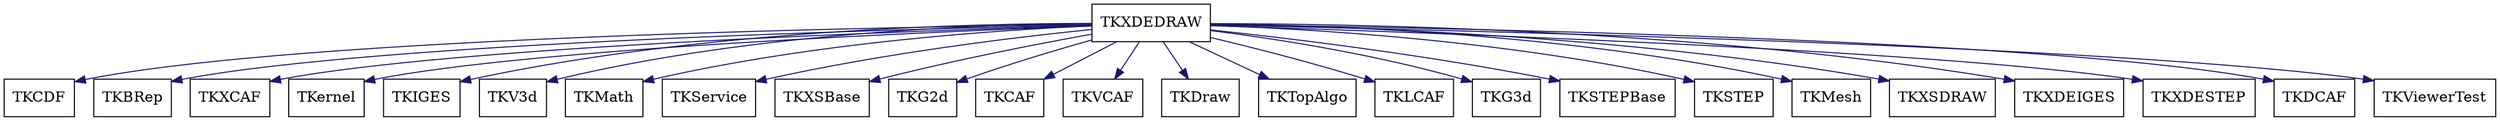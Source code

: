 digraph schema_TKXDEDRAW
{
	TKXDEDRAW [ URL = "toolkit_tkxdedraw.html", shape = box ]
	TKCDF [ URL = "toolkit_tkcdf.html" , shape = box ]
	TKXDEDRAW -> TKCDF [ color = "midnightblue", style = "solid" ]
	TKBRep [ URL = "toolkit_tkbrep.html" , shape = box ]
	TKXDEDRAW -> TKBRep [ color = "midnightblue", style = "solid" ]
	TKXCAF [ URL = "toolkit_tkxcaf.html" , shape = box ]
	TKXDEDRAW -> TKXCAF [ color = "midnightblue", style = "solid" ]
	TKernel [ URL = "toolkit_tkernel.html" , shape = box ]
	TKXDEDRAW -> TKernel [ color = "midnightblue", style = "solid" ]
	TKIGES [ URL = "toolkit_tkiges.html" , shape = box ]
	TKXDEDRAW -> TKIGES [ color = "midnightblue", style = "solid" ]
	TKV3d [ URL = "toolkit_tkv3d.html" , shape = box ]
	TKXDEDRAW -> TKV3d [ color = "midnightblue", style = "solid" ]
	TKMath [ URL = "toolkit_tkmath.html" , shape = box ]
	TKXDEDRAW -> TKMath [ color = "midnightblue", style = "solid" ]
	TKService [ URL = "toolkit_tkservice.html" , shape = box ]
	TKXDEDRAW -> TKService [ color = "midnightblue", style = "solid" ]
	TKXSBase [ URL = "toolkit_tkxsbase.html" , shape = box ]
	TKXDEDRAW -> TKXSBase [ color = "midnightblue", style = "solid" ]
	TKG2d [ URL = "toolkit_tkg2d.html" , shape = box ]
	TKXDEDRAW -> TKG2d [ color = "midnightblue", style = "solid" ]
	TKCAF [ URL = "toolkit_tkcaf.html" , shape = box ]
	TKXDEDRAW -> TKCAF [ color = "midnightblue", style = "solid" ]
	TKVCAF [ URL = "toolkit_tkvcaf.html" , shape = box ]
	TKXDEDRAW -> TKVCAF [ color = "midnightblue", style = "solid" ]
	TKDraw [ URL = "toolkit_tkdraw.html" , shape = box ]
	TKXDEDRAW -> TKDraw [ color = "midnightblue", style = "solid" ]
	TKTopAlgo [ URL = "toolkit_tktopalgo.html" , shape = box ]
	TKXDEDRAW -> TKTopAlgo [ color = "midnightblue", style = "solid" ]
	TKLCAF [ URL = "toolkit_tklcaf.html" , shape = box ]
	TKXDEDRAW -> TKLCAF [ color = "midnightblue", style = "solid" ]
	TKG3d [ URL = "toolkit_tkg3d.html" , shape = box ]
	TKXDEDRAW -> TKG3d [ color = "midnightblue", style = "solid" ]
	TKSTEPBase [ URL = "toolkit_tkstepbase.html" , shape = box ]
	TKXDEDRAW -> TKSTEPBase [ color = "midnightblue", style = "solid" ]
	TKSTEP [ URL = "toolkit_tkstep.html" , shape = box ]
	TKXDEDRAW -> TKSTEP [ color = "midnightblue", style = "solid" ]
	TKMesh [ URL = "toolkit_tkmesh.html" , shape = box ]
	TKXDEDRAW -> TKMesh [ color = "midnightblue", style = "solid" ]
	TKXSDRAW [ URL = "toolkit_tkxsdraw.html" , shape = box ]
	TKXDEDRAW -> TKXSDRAW [ color = "midnightblue", style = "solid" ]
	TKXDEIGES [ URL = "toolkit_tkxdeiges.html" , shape = box ]
	TKXDEDRAW -> TKXDEIGES [ color = "midnightblue", style = "solid" ]
	TKXDESTEP [ URL = "toolkit_tkxdestep.html" , shape = box ]
	TKXDEDRAW -> TKXDESTEP [ color = "midnightblue", style = "solid" ]
	TKDCAF [ URL = "toolkit_tkdcaf.html" , shape = box ]
	TKXDEDRAW -> TKDCAF [ color = "midnightblue", style = "solid" ]
	TKViewerTest [ URL = "toolkit_tkviewertest.html" , shape = box ]
	TKXDEDRAW -> TKViewerTest [ color = "midnightblue", style = "solid" ]
	aspect = 1
}
